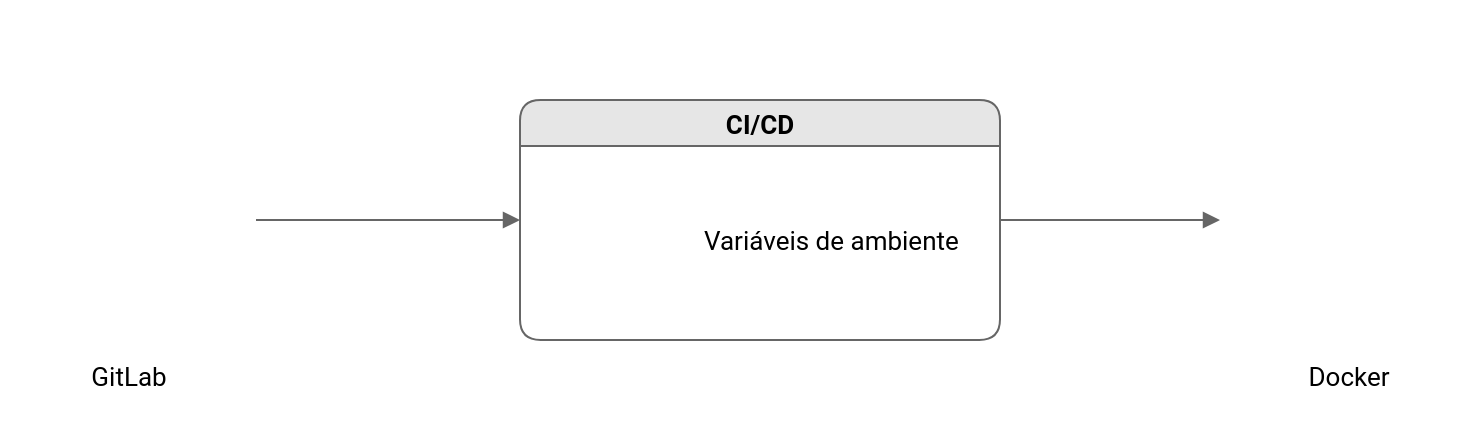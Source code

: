 <mxfile version="13.6.2" type="device"><diagram id="9lQXQhPlnzAMS3gFCQj0" name="Page-1"><mxGraphModel dx="780" dy="790" grid="1" gridSize="10" guides="1" tooltips="1" connect="1" arrows="1" fold="1" page="1" pageScale="1" pageWidth="827" pageHeight="1169" math="0" shadow="0" extFonts="Roboto^https://fonts.googleapis.com/css?family=Roboto"><root><mxCell id="0"/><mxCell id="1" parent="0"/><mxCell id="s_Drw1g1ZTbgjC67Daz_-9" style="edgeStyle=orthogonalEdgeStyle;rounded=0;orthogonalLoop=1;jettySize=auto;html=1;exitX=1;exitY=0.5;exitDx=0;exitDy=0;entryX=0;entryY=0.5;entryDx=0;entryDy=0;fontColor=#000000;strokeColor=#666666;endArrow=block;endFill=1;fontFamily=Roboto;fontSize=13;" edge="1" parent="1" source="s_Drw1g1ZTbgjC67Daz_-1" target="s_Drw1g1ZTbgjC67Daz_-6"><mxGeometry relative="1" as="geometry"/></mxCell><mxCell id="s_Drw1g1ZTbgjC67Daz_-1" value="&lt;div style=&quot;font-size: 13px;&quot;&gt;GitLab&lt;/div&gt;" style="shape=image;html=1;verticalAlign=top;verticalLabelPosition=bottom;labelBackgroundColor=none;imageAspect=0;aspect=fixed;image=https://cdn4.iconfinder.com/data/icons/logos-and-brands/512/144_Gitlab_logo_logos-128.png;fontFamily=Roboto;fontSize=13;" vertex="1" parent="1"><mxGeometry x="40" y="96" width="128" height="128" as="geometry"/></mxCell><mxCell id="s_Drw1g1ZTbgjC67Daz_-8" value="" style="group;container=1;fontFamily=Roboto;fontSize=13;" vertex="1" connectable="0" parent="1"><mxGeometry x="300" y="50" width="240" height="220" as="geometry"><mxRectangle x="300" y="50" width="50" height="40" as="alternateBounds"/></mxGeometry></mxCell><mxCell id="s_Drw1g1ZTbgjC67Daz_-6" value="CI/CD" style="swimlane;fontColor=#000000;labelBackgroundColor=none;swimlaneFillColor=#ffffff;fillColor=#E6E6E6;rounded=1;strokeColor=#666666;fontFamily=Roboto;fontSize=13;" vertex="1" parent="s_Drw1g1ZTbgjC67Daz_-8"><mxGeometry y="50" width="240" height="120" as="geometry"/></mxCell><mxCell id="s_Drw1g1ZTbgjC67Daz_-2" value="Variáveis de ambiente" style="shape=image;html=1;verticalAlign=middle;verticalLabelPosition=middle;labelBackgroundColor=#ffffff;imageAspect=0;aspect=fixed;image=https://cdn1.iconfinder.com/data/icons/hawcons/32/699033-icon-45-note-list-128.png;labelPosition=right;align=left;fontFamily=Roboto;fontSize=13;" vertex="1" parent="s_Drw1g1ZTbgjC67Daz_-6"><mxGeometry x="10" y="30" width="80" height="80" as="geometry"/></mxCell><mxCell id="s_Drw1g1ZTbgjC67Daz_-10" style="edgeStyle=orthogonalEdgeStyle;rounded=0;orthogonalLoop=1;jettySize=auto;html=1;exitX=1;exitY=0.5;exitDx=0;exitDy=0;fontColor=#000000;endArrow=block;endFill=1;strokeColor=#666666;entryX=0;entryY=0.5;entryDx=0;entryDy=0;fontFamily=Roboto;fontSize=13;" edge="1" parent="1" source="s_Drw1g1ZTbgjC67Daz_-6" target="s_Drw1g1ZTbgjC67Daz_-11"><mxGeometry relative="1" as="geometry"><mxPoint x="620" y="160" as="targetPoint"/></mxGeometry></mxCell><mxCell id="s_Drw1g1ZTbgjC67Daz_-11" value="Docker" style="shape=image;html=1;verticalAlign=top;verticalLabelPosition=bottom;labelBackgroundColor=none;imageAspect=0;aspect=fixed;image=https://cdn4.iconfinder.com/data/icons/logos-and-brands/512/97_Docker_logo_logos-128.png;rounded=1;strokeColor=#666666;fillColor=#FF9933;gradientColor=none;fontColor=#000000;fontFamily=Roboto;fontSize=13;" vertex="1" parent="1"><mxGeometry x="650" y="96" width="128" height="128" as="geometry"/></mxCell></root></mxGraphModel></diagram></mxfile>